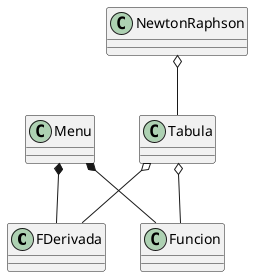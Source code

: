 @startuml NewtonRaphson

class FDerivada
class Funcion
class Menu
class Tabula
class NewtonRaphson



Menu *-- FDerivada
Menu *-- Funcion

NewtonRaphson o-- Tabula
Tabula o-- Funcion

Tabula o-- FDerivada

@enduml